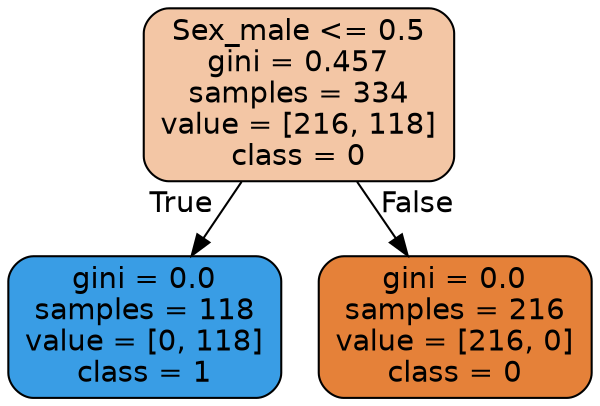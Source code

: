 digraph Tree {
node [shape=box, style="filled, rounded", color="black", fontname="helvetica"] ;
edge [fontname="helvetica"] ;
0 [label="Sex_male <= 0.5\ngini = 0.457\nsamples = 334\nvalue = [216, 118]\nclass = 0", fillcolor="#f3c6a5"] ;
1 [label="gini = 0.0\nsamples = 118\nvalue = [0, 118]\nclass = 1", fillcolor="#399de5"] ;
0 -> 1 [labeldistance=2.5, labelangle=45, headlabel="True"] ;
2 [label="gini = 0.0\nsamples = 216\nvalue = [216, 0]\nclass = 0", fillcolor="#e58139"] ;
0 -> 2 [labeldistance=2.5, labelangle=-45, headlabel="False"] ;
}